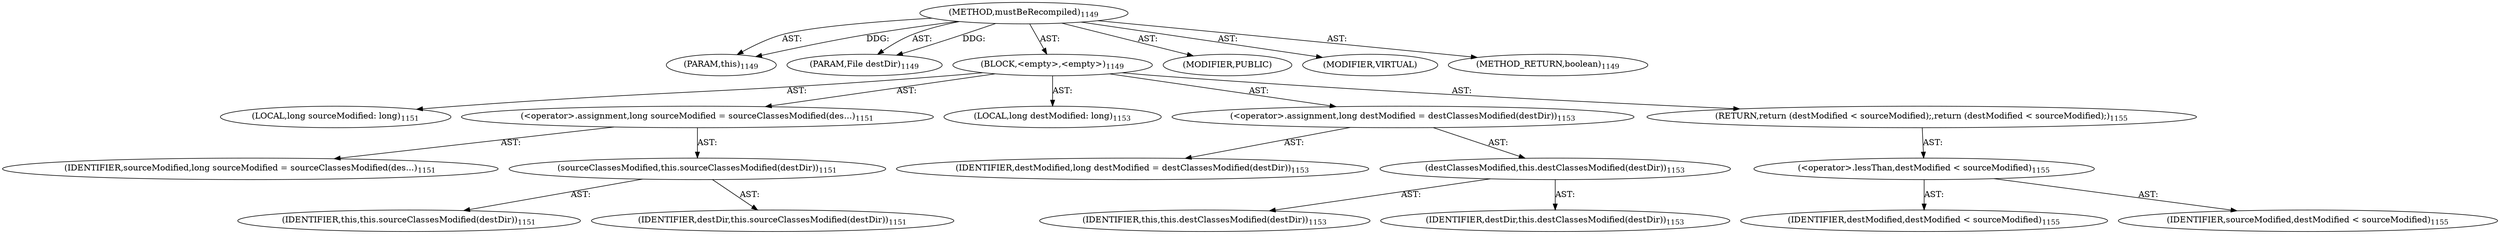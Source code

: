 digraph "mustBeRecompiled" {  
"111669149751" [label = <(METHOD,mustBeRecompiled)<SUB>1149</SUB>> ]
"115964117019" [label = <(PARAM,this)<SUB>1149</SUB>> ]
"115964117098" [label = <(PARAM,File destDir)<SUB>1149</SUB>> ]
"25769803947" [label = <(BLOCK,&lt;empty&gt;,&lt;empty&gt;)<SUB>1149</SUB>> ]
"94489280569" [label = <(LOCAL,long sourceModified: long)<SUB>1151</SUB>> ]
"30064771850" [label = <(&lt;operator&gt;.assignment,long sourceModified = sourceClassesModified(des...)<SUB>1151</SUB>> ]
"68719477312" [label = <(IDENTIFIER,sourceModified,long sourceModified = sourceClassesModified(des...)<SUB>1151</SUB>> ]
"30064771851" [label = <(sourceClassesModified,this.sourceClassesModified(destDir))<SUB>1151</SUB>> ]
"68719476777" [label = <(IDENTIFIER,this,this.sourceClassesModified(destDir))<SUB>1151</SUB>> ]
"68719477313" [label = <(IDENTIFIER,destDir,this.sourceClassesModified(destDir))<SUB>1151</SUB>> ]
"94489280570" [label = <(LOCAL,long destModified: long)<SUB>1153</SUB>> ]
"30064771852" [label = <(&lt;operator&gt;.assignment,long destModified = destClassesModified(destDir))<SUB>1153</SUB>> ]
"68719477314" [label = <(IDENTIFIER,destModified,long destModified = destClassesModified(destDir))<SUB>1153</SUB>> ]
"30064771853" [label = <(destClassesModified,this.destClassesModified(destDir))<SUB>1153</SUB>> ]
"68719476778" [label = <(IDENTIFIER,this,this.destClassesModified(destDir))<SUB>1153</SUB>> ]
"68719477315" [label = <(IDENTIFIER,destDir,this.destClassesModified(destDir))<SUB>1153</SUB>> ]
"146028888094" [label = <(RETURN,return (destModified &lt; sourceModified);,return (destModified &lt; sourceModified);)<SUB>1155</SUB>> ]
"30064771854" [label = <(&lt;operator&gt;.lessThan,destModified &lt; sourceModified)<SUB>1155</SUB>> ]
"68719477316" [label = <(IDENTIFIER,destModified,destModified &lt; sourceModified)<SUB>1155</SUB>> ]
"68719477317" [label = <(IDENTIFIER,sourceModified,destModified &lt; sourceModified)<SUB>1155</SUB>> ]
"133143986324" [label = <(MODIFIER,PUBLIC)> ]
"133143986325" [label = <(MODIFIER,VIRTUAL)> ]
"128849018935" [label = <(METHOD_RETURN,boolean)<SUB>1149</SUB>> ]
  "111669149751" -> "115964117019"  [ label = "AST: "] 
  "111669149751" -> "115964117098"  [ label = "AST: "] 
  "111669149751" -> "25769803947"  [ label = "AST: "] 
  "111669149751" -> "133143986324"  [ label = "AST: "] 
  "111669149751" -> "133143986325"  [ label = "AST: "] 
  "111669149751" -> "128849018935"  [ label = "AST: "] 
  "25769803947" -> "94489280569"  [ label = "AST: "] 
  "25769803947" -> "30064771850"  [ label = "AST: "] 
  "25769803947" -> "94489280570"  [ label = "AST: "] 
  "25769803947" -> "30064771852"  [ label = "AST: "] 
  "25769803947" -> "146028888094"  [ label = "AST: "] 
  "30064771850" -> "68719477312"  [ label = "AST: "] 
  "30064771850" -> "30064771851"  [ label = "AST: "] 
  "30064771851" -> "68719476777"  [ label = "AST: "] 
  "30064771851" -> "68719477313"  [ label = "AST: "] 
  "30064771852" -> "68719477314"  [ label = "AST: "] 
  "30064771852" -> "30064771853"  [ label = "AST: "] 
  "30064771853" -> "68719476778"  [ label = "AST: "] 
  "30064771853" -> "68719477315"  [ label = "AST: "] 
  "146028888094" -> "30064771854"  [ label = "AST: "] 
  "30064771854" -> "68719477316"  [ label = "AST: "] 
  "30064771854" -> "68719477317"  [ label = "AST: "] 
  "111669149751" -> "115964117019"  [ label = "DDG: "] 
  "111669149751" -> "115964117098"  [ label = "DDG: "] 
}
